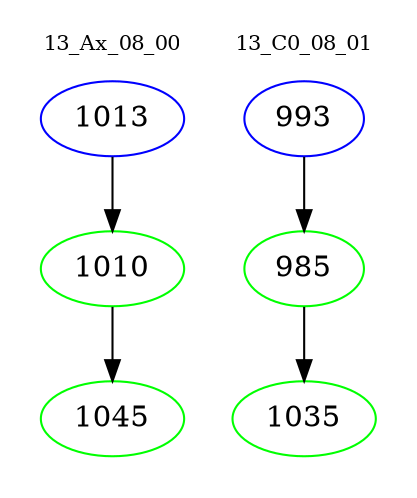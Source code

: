 digraph{
subgraph cluster_0 {
color = white
label = "13_Ax_08_00";
fontsize=10;
T0_1013 [label="1013", color="blue"]
T0_1013 -> T0_1010 [color="black"]
T0_1010 [label="1010", color="green"]
T0_1010 -> T0_1045 [color="black"]
T0_1045 [label="1045", color="green"]
}
subgraph cluster_1 {
color = white
label = "13_C0_08_01";
fontsize=10;
T1_993 [label="993", color="blue"]
T1_993 -> T1_985 [color="black"]
T1_985 [label="985", color="green"]
T1_985 -> T1_1035 [color="black"]
T1_1035 [label="1035", color="green"]
}
}
